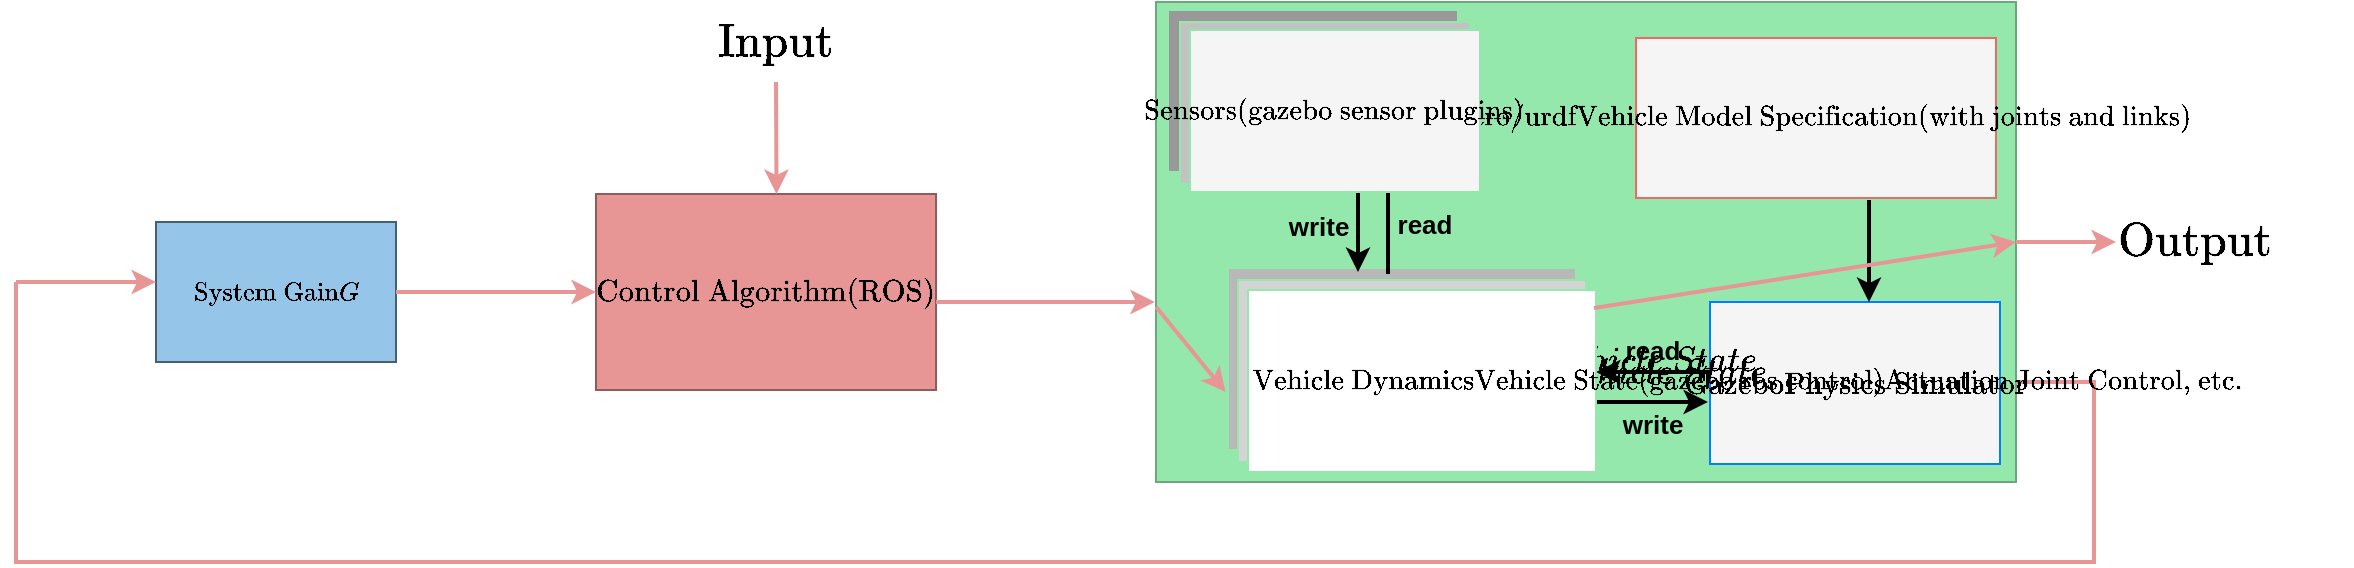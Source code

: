 <mxfile version="13.7.7" type="device"><diagram id="_VB0e-du_VOfbfj_m0WB" name="Page-1"><mxGraphModel dx="2272" dy="731" grid="1" gridSize="10" guides="1" tooltips="1" connect="1" arrows="1" fold="1" page="1" pageScale="1" pageWidth="850" pageHeight="1100" math="1" shadow="0"><root><mxCell id="0"/><mxCell id="1" parent="0"/><mxCell id="MPyxJTXDDBu7mnkB2zm9-1" value="" style="rounded=0;whiteSpace=wrap;html=1;fillColor=#95e8ab;strokeColor=#6CA87C;align=left;" parent="1" vertex="1"><mxGeometry x="160" y="160" width="430" height="240" as="geometry"/></mxCell><mxCell id="MPyxJTXDDBu7mnkB2zm9-9" value="" style="endArrow=classic;html=1;exitX=1;exitY=0.5;exitDx=0;exitDy=0;strokeWidth=2;strokeColor=#e89595;" parent="1" source="MPyxJTXDDBu7mnkB2zm9-1" edge="1"><mxGeometry width="50" height="50" relative="1" as="geometry"><mxPoint x="400" y="350" as="sourcePoint"/><mxPoint x="640" y="280" as="targetPoint"/></mxGeometry></mxCell><mxCell id="MPyxJTXDDBu7mnkB2zm9-10" value="" style="endArrow=none;html=1;exitX=1;exitY=0.5;exitDx=0;exitDy=0;strokeWidth=2;strokeColor=#e89595;endFill=0;" parent="1" edge="1"><mxGeometry width="50" height="50" relative="1" as="geometry"><mxPoint x="590" y="350" as="sourcePoint"/><mxPoint x="630" y="350" as="targetPoint"/></mxGeometry></mxCell><mxCell id="MPyxJTXDDBu7mnkB2zm9-11" value="" style="endArrow=none;html=1;strokeWidth=2;strokeColor=#e89595;endFill=0;" parent="1" edge="1"><mxGeometry width="50" height="50" relative="1" as="geometry"><mxPoint x="629" y="350" as="sourcePoint"/><mxPoint x="629" y="440" as="targetPoint"/></mxGeometry></mxCell><mxCell id="MPyxJTXDDBu7mnkB2zm9-12" value="" style="endArrow=none;html=1;strokeWidth=2;strokeColor=#e89595;endFill=0;" parent="1" edge="1"><mxGeometry width="50" height="50" relative="1" as="geometry"><mxPoint x="-411" y="440" as="sourcePoint"/><mxPoint x="630" y="440" as="targetPoint"/></mxGeometry></mxCell><mxCell id="MPyxJTXDDBu7mnkB2zm9-14" value="&lt;font style=&quot;font-size: 11px&quot;&gt;$$\text{System Gain}\\G$$&lt;/font&gt;" style="rounded=0;whiteSpace=wrap;html=1;fillColor=#95c5e8;strokeColor=#485F70;align=center;" parent="1" vertex="1"><mxGeometry x="-340" y="270" width="120" height="70" as="geometry"/></mxCell><mxCell id="MPyxJTXDDBu7mnkB2zm9-15" value="" style="endArrow=none;html=1;strokeWidth=2;strokeColor=#e89595;endFill=0;" parent="1" edge="1"><mxGeometry width="50" height="50" relative="1" as="geometry"><mxPoint x="-410" y="300" as="sourcePoint"/><mxPoint x="-410" y="440" as="targetPoint"/></mxGeometry></mxCell><mxCell id="MPyxJTXDDBu7mnkB2zm9-16" value="" style="endArrow=classic;html=1;exitX=1;exitY=0.5;exitDx=0;exitDy=0;strokeWidth=2;strokeColor=#e89595;" parent="1" edge="1"><mxGeometry width="50" height="50" relative="1" as="geometry"><mxPoint x="-410" y="300" as="sourcePoint"/><mxPoint x="-340" y="300" as="targetPoint"/></mxGeometry></mxCell><mxCell id="MPyxJTXDDBu7mnkB2zm9-18" value="&lt;font style=&quot;font-size: 13px&quot; color=&quot;#000000&quot;&gt;$$\text{Control Algorithm}\\\text{(ROS)}$$&lt;/font&gt;" style="rounded=0;whiteSpace=wrap;html=1;fillColor=#E89595;strokeColor=#8F5C5C;align=center;fontColor=#ffffff;" parent="1" vertex="1"><mxGeometry x="-120" y="256" width="170" height="98" as="geometry"/></mxCell><mxCell id="MPyxJTXDDBu7mnkB2zm9-19" value="" style="endArrow=classic;html=1;strokeWidth=2;strokeColor=#e89595;" parent="1" source="MPyxJTXDDBu7mnkB2zm9-14" target="MPyxJTXDDBu7mnkB2zm9-18" edge="1"><mxGeometry width="50" height="50" relative="1" as="geometry"><mxPoint x="-470" y="310" as="sourcePoint"/><mxPoint x="-400" y="310" as="targetPoint"/></mxGeometry></mxCell><mxCell id="MPyxJTXDDBu7mnkB2zm9-21" value="" style="endArrow=classic;html=1;strokeWidth=2;strokeColor=#e89595;entryX=-0.006;entryY=0.625;entryDx=0;entryDy=0;entryPerimeter=0;" parent="1" edge="1"><mxGeometry width="50" height="50" relative="1" as="geometry"><mxPoint x="50" y="310" as="sourcePoint"/><mxPoint x="159.42" y="310" as="targetPoint"/></mxGeometry></mxCell><mxCell id="MPyxJTXDDBu7mnkB2zm9-22" value="&lt;font style=&quot;font-size: 20px&quot;&gt;$$\text{Output}$$&lt;/font&gt;" style="text;html=1;strokeColor=none;fillColor=none;align=center;verticalAlign=middle;whiteSpace=wrap;rounded=0;" parent="1" vertex="1"><mxGeometry x="660" y="269" width="40" height="20" as="geometry"/></mxCell><mxCell id="MPyxJTXDDBu7mnkB2zm9-26" value="" style="endArrow=classic;html=1;strokeWidth=2;strokeColor=#e89595;entryX=0.454;entryY=-0.013;entryDx=0;entryDy=0;entryPerimeter=0;" parent="1" edge="1"><mxGeometry width="50" height="50" relative="1" as="geometry"><mxPoint x="-30" y="200" as="sourcePoint"/><mxPoint x="-29.74" y="256.002" as="targetPoint"/><Array as="points"/></mxGeometry></mxCell><mxCell id="MPyxJTXDDBu7mnkB2zm9-30" value="&lt;font style=&quot;font-size: 20px&quot;&gt;$$\text{Input}$$&lt;/font&gt;" style="text;html=1;strokeColor=none;fillColor=none;align=center;verticalAlign=middle;whiteSpace=wrap;rounded=0;" parent="1" vertex="1"><mxGeometry x="-50" y="170" width="40" height="20" as="geometry"/></mxCell><mxCell id="F2CQyr_RbFJVcw0_lpbI-7" value="&lt;span style=&quot;text-align: left ; background-color: rgb(255 , 184 , 250)&quot;&gt;&lt;font style=&quot;font-size: 13px&quot;&gt;$$\text{Gazebo}\\\text{Physics Simulator}$$&lt;/font&gt;&lt;/span&gt;" style="rounded=0;whiteSpace=wrap;html=1;fillColor=#F5F5F5;strokeColor=#007FFF;align=center;" parent="1" vertex="1"><mxGeometry x="437" y="310" width="145" height="81" as="geometry"/></mxCell><mxCell id="F2CQyr_RbFJVcw0_lpbI-32" value="" style="group" parent="1" vertex="1" connectable="0"><mxGeometry x="380" y="323.5" width="57" height="57.5" as="geometry"/></mxCell><mxCell id="F2CQyr_RbFJVcw0_lpbI-20" value="" style="endArrow=classic;html=1;strokeWidth=2;" parent="F2CQyr_RbFJVcw0_lpbI-32" edge="1"><mxGeometry width="50" height="50" relative="1" as="geometry"><mxPoint y="36.5" as="sourcePoint"/><mxPoint x="56" y="36.5" as="targetPoint"/></mxGeometry></mxCell><mxCell id="F2CQyr_RbFJVcw0_lpbI-15" value="&lt;font style=&quot;font-size: 13px&quot;&gt;&lt;b&gt;read&lt;/b&gt;&lt;/font&gt;" style="text;html=1;align=center;verticalAlign=middle;resizable=0;points=[];autosize=1;" parent="F2CQyr_RbFJVcw0_lpbI-32" vertex="1"><mxGeometry x="8" width="40" height="20" as="geometry"/></mxCell><mxCell id="F2CQyr_RbFJVcw0_lpbI-21" value="" style="endArrow=classic;html=1;strokeWidth=2;" parent="F2CQyr_RbFJVcw0_lpbI-32" edge="1"><mxGeometry width="50" height="50" relative="1" as="geometry"><mxPoint x="57" y="21.5" as="sourcePoint"/><mxPoint y="21.5" as="targetPoint"/></mxGeometry></mxCell><mxCell id="F2CQyr_RbFJVcw0_lpbI-24" value="&lt;font style=&quot;font-size: 13px&quot;&gt;&lt;b&gt;write&lt;/b&gt;&lt;/font&gt;" style="text;html=1;align=center;verticalAlign=middle;resizable=0;points=[];autosize=1;" parent="F2CQyr_RbFJVcw0_lpbI-32" vertex="1"><mxGeometry x="3" y="37.5" width="50" height="20" as="geometry"/></mxCell><mxCell id="F2CQyr_RbFJVcw0_lpbI-33" value="" style="group" parent="1" vertex="1" connectable="0"><mxGeometry x="191" y="289" width="194" height="111" as="geometry"/></mxCell><mxCell id="F2CQyr_RbFJVcw0_lpbI-30" value="" style="group" parent="F2CQyr_RbFJVcw0_lpbI-33" vertex="1" connectable="0"><mxGeometry width="194" height="111" as="geometry"/></mxCell><mxCell id="F2CQyr_RbFJVcw0_lpbI-2" value="&lt;font style=&quot;font-size: 15px&quot;&gt;$$~~Vehicle~Dynamics\\Vehicle~State$$&lt;/font&gt;" style="rounded=0;whiteSpace=wrap;html=1;fillColor=#B8B8B8;strokeColor=#95e8ab;align=left;" parent="F2CQyr_RbFJVcw0_lpbI-30" vertex="1"><mxGeometry x="5" y="4" width="174" height="91" as="geometry"/></mxCell><mxCell id="MPyxJTXDDBu7mnkB2zm9-6" value="&lt;font style=&quot;font-size: 15px&quot;&gt;$$~~Vehicle~Dynamics\\Vehicle~State$$&lt;/font&gt;" style="rounded=0;whiteSpace=wrap;html=1;fillColor=#D4D4D4;strokeColor=#95e8ab;align=left;" parent="F2CQyr_RbFJVcw0_lpbI-30" vertex="1"><mxGeometry x="10" y="10" width="174" height="91" as="geometry"/></mxCell><mxCell id="MPyxJTXDDBu7mnkB2zm9-7" value="&lt;div style=&quot;text-align: center&quot;&gt;&lt;font style=&quot;font-size: 12px&quot;&gt;$$\text{Vehicle Dynamics}\\\text{Vehicle State}\\\text{(gazebo ros control)}\\\text{Actuation}\\\text{ Joint Control, etc.}$$&lt;/font&gt;&lt;/div&gt;" style="rounded=0;whiteSpace=wrap;html=1;fillColor=#FFFFFF;strokeColor=#95e8ab;align=left;" parent="F2CQyr_RbFJVcw0_lpbI-30" vertex="1"><mxGeometry x="15" y="15" width="174" height="91" as="geometry"/></mxCell><mxCell id="F2CQyr_RbFJVcw0_lpbI-48" value="" style="group" parent="F2CQyr_RbFJVcw0_lpbI-30" vertex="1" connectable="0"><mxGeometry x="48.75" y="-49.75" width="57.5" height="57" as="geometry"/></mxCell><mxCell id="F2CQyr_RbFJVcw0_lpbI-38" value="" style="group;rotation=90;container=1;" parent="F2CQyr_RbFJVcw0_lpbI-48" vertex="1" connectable="0"><mxGeometry x="0.25" y="-0.25" width="57" height="57.5" as="geometry"/></mxCell><mxCell id="F2CQyr_RbFJVcw0_lpbI-49" value="" style="group;container=1;" parent="F2CQyr_RbFJVcw0_lpbI-38" vertex="1" connectable="0"><mxGeometry x="-24" width="60" height="57" as="geometry"/></mxCell><mxCell id="F2CQyr_RbFJVcw0_lpbI-47" value="" style="group" parent="F2CQyr_RbFJVcw0_lpbI-49" vertex="1" connectable="0"><mxGeometry width="60" height="57" as="geometry"/></mxCell><mxCell id="F2CQyr_RbFJVcw0_lpbI-39" value="" style="endArrow=classic;html=1;strokeWidth=2;" parent="F2CQyr_RbFJVcw0_lpbI-47" edge="1"><mxGeometry width="50" height="50" relative="1" as="geometry"><mxPoint x="45" as="sourcePoint"/><mxPoint x="45" y="56" as="targetPoint"/></mxGeometry></mxCell><mxCell id="F2CQyr_RbFJVcw0_lpbI-41" value="" style="endArrow=classic;html=1;strokeWidth=2;" parent="F2CQyr_RbFJVcw0_lpbI-47" edge="1"><mxGeometry width="50" height="50" relative="1" as="geometry"><mxPoint x="60" y="57" as="sourcePoint"/><mxPoint x="60" as="targetPoint"/></mxGeometry></mxCell><mxCell id="F2CQyr_RbFJVcw0_lpbI-42" value="&lt;font style=&quot;font-size: 13px&quot;&gt;&lt;b&gt;write&lt;/b&gt;&lt;/font&gt;" style="text;html=1;align=center;verticalAlign=middle;resizable=0;points=[];autosize=1;rotation=0;" parent="F2CQyr_RbFJVcw0_lpbI-47" vertex="1"><mxGeometry y="22.75" width="50" height="20" as="geometry"/></mxCell><mxCell id="F2CQyr_RbFJVcw0_lpbI-34" value="" style="group" parent="1" vertex="1" connectable="0"><mxGeometry x="440" y="208" width="190" height="102" as="geometry"/></mxCell><mxCell id="F2CQyr_RbFJVcw0_lpbI-25" value="$$\text{xacro/urdf}\\\text{Vehicle Model Specification}\\\text{(with joints and links)}$$" style="rounded=0;whiteSpace=wrap;html=1;strokeColor=#EA6B66;fillColor=#F5F5F5;" parent="F2CQyr_RbFJVcw0_lpbI-34" vertex="1"><mxGeometry x="-40" y="-30" width="180" height="80" as="geometry"/></mxCell><mxCell id="F2CQyr_RbFJVcw0_lpbI-29" value="" style="endArrow=classic;html=1;strokeWidth=2;" parent="F2CQyr_RbFJVcw0_lpbI-34" edge="1"><mxGeometry width="50" height="50" relative="1" as="geometry"><mxPoint x="76.5" y="51" as="sourcePoint"/><mxPoint x="76.5" y="102" as="targetPoint"/></mxGeometry></mxCell><mxCell id="F2CQyr_RbFJVcw0_lpbI-43" value="" style="endArrow=classic;html=1;strokeWidth=2;strokeColor=#e89595;entryX=1;entryY=0.5;entryDx=0;entryDy=0;" parent="1" target="MPyxJTXDDBu7mnkB2zm9-1" edge="1"><mxGeometry width="50" height="50" relative="1" as="geometry"><mxPoint x="379" y="313" as="sourcePoint"/><mxPoint x="649.42" y="80" as="targetPoint"/></mxGeometry></mxCell><mxCell id="F2CQyr_RbFJVcw0_lpbI-35" value="" style="endArrow=classic;html=1;strokeWidth=2;strokeColor=#e89595;entryX=-0.007;entryY=0.681;entryDx=0;entryDy=0;entryPerimeter=0;exitX=0;exitY=0.635;exitDx=0;exitDy=0;exitPerimeter=0;" parent="1" source="MPyxJTXDDBu7mnkB2zm9-1" target="F2CQyr_RbFJVcw0_lpbI-2" edge="1"><mxGeometry width="50" height="50" relative="1" as="geometry"><mxPoint x="165" y="319" as="sourcePoint"/><mxPoint x="195" y="329" as="targetPoint"/></mxGeometry></mxCell><mxCell id="F2CQyr_RbFJVcw0_lpbI-44" value="" style="group" parent="1" vertex="1" connectable="0"><mxGeometry x="166" y="164" width="156" height="91" as="geometry"/></mxCell><mxCell id="MPyxJTXDDBu7mnkB2zm9-5" value="&lt;font style=&quot;font-size: 17px&quot;&gt;$$\text{Sensors}$$&lt;/font&gt;" style="rounded=0;whiteSpace=wrap;html=1;fillColor=#999999;strokeColor=#95e8ab;align=center;" parent="F2CQyr_RbFJVcw0_lpbI-44" vertex="1"><mxGeometry width="145" height="81" as="geometry"/></mxCell><mxCell id="F2CQyr_RbFJVcw0_lpbI-1" value="&lt;font style=&quot;font-size: 17px&quot;&gt;$$\text{Sensors}$$&lt;/font&gt;" style="rounded=0;whiteSpace=wrap;html=1;fillColor=#C2C2C2;strokeColor=#95e8ab;align=center;" parent="F2CQyr_RbFJVcw0_lpbI-44" vertex="1"><mxGeometry x="6" y="6" width="145" height="81" as="geometry"/></mxCell><mxCell id="F2CQyr_RbFJVcw0_lpbI-3" value="&lt;font style=&quot;font-size: 12px&quot;&gt;$$\text{Sensors}\\\text{(gazebo sensor plugins)}$$&lt;/font&gt;" style="rounded=0;whiteSpace=wrap;html=1;fillColor=#F5F5F5;strokeColor=#95e8ab;align=center;" parent="F2CQyr_RbFJVcw0_lpbI-44" vertex="1"><mxGeometry x="11" y="10" width="145" height="81" as="geometry"/></mxCell><mxCell id="F2CQyr_RbFJVcw0_lpbI-40" value="&lt;font style=&quot;font-size: 13px&quot;&gt;&lt;b&gt;read&lt;/b&gt;&lt;/font&gt;" style="text;html=1;align=center;verticalAlign=middle;resizable=0;points=[];autosize=1;rotation=0;" parent="1" vertex="1"><mxGeometry x="274" y="261" width="40" height="20" as="geometry"/></mxCell></root></mxGraphModel></diagram></mxfile>